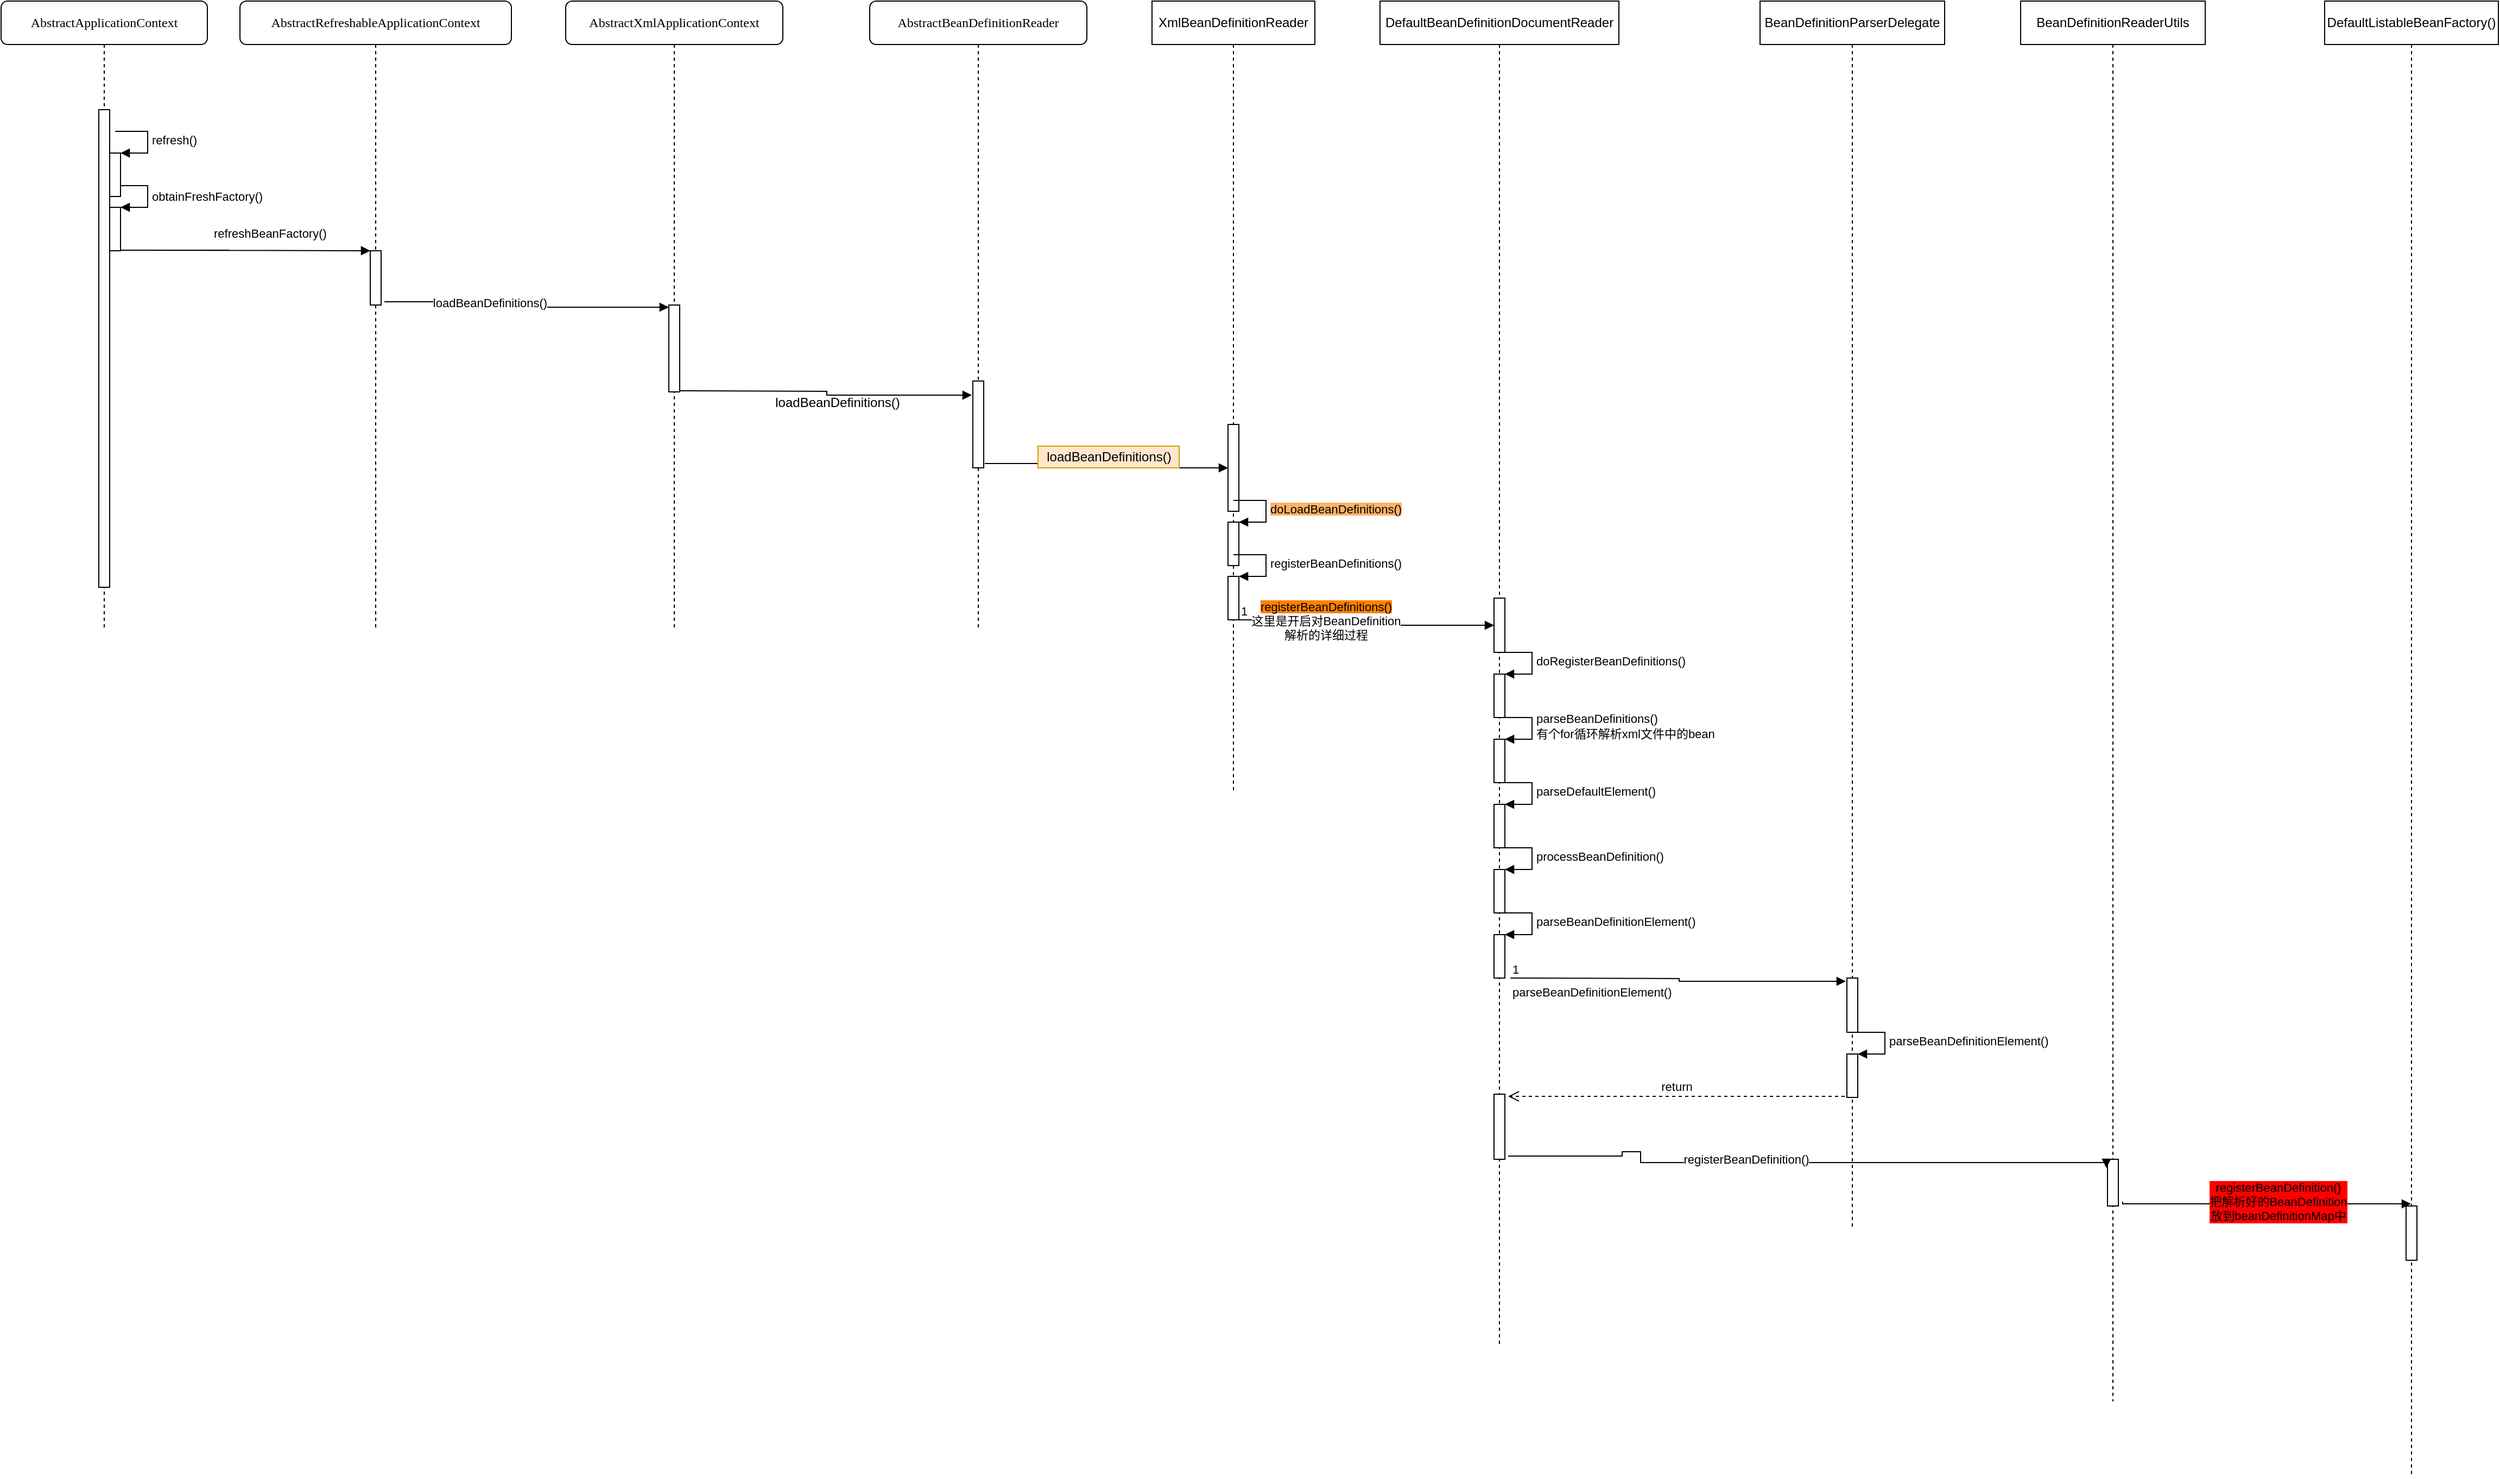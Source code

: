 <mxfile version="15.8.7" type="device" pages="4"><diagram name="IOC容器的实现-BeanDefinition的载入和解析" id="13e1069c-82ec-6db2-03f1-153e76fe0fe0"><mxGraphModel dx="946" dy="625" grid="1" gridSize="10" guides="1" tooltips="1" connect="1" arrows="1" fold="1" page="1" pageScale="1" pageWidth="1100" pageHeight="850" background="none" math="0" shadow="0"><root><mxCell id="0"/><mxCell id="1" parent="0"/><mxCell id="7baba1c4bc27f4b0-2" value="AbstractRefreshableApplicationContext" style="shape=umlLifeline;perimeter=lifelinePerimeter;whiteSpace=wrap;html=1;container=1;collapsible=0;recursiveResize=0;outlineConnect=0;rounded=1;shadow=0;comic=0;labelBackgroundColor=none;strokeWidth=1;fontFamily=Verdana;fontSize=12;align=center;" parent="1" vertex="1"><mxGeometry x="240" y="80" width="250" height="580" as="geometry"/></mxCell><mxCell id="7baba1c4bc27f4b0-10" value="" style="html=1;points=[];perimeter=orthogonalPerimeter;rounded=0;shadow=0;comic=0;labelBackgroundColor=none;strokeWidth=1;fontFamily=Verdana;fontSize=12;align=center;" parent="7baba1c4bc27f4b0-2" vertex="1"><mxGeometry x="120" y="230" width="10" height="50" as="geometry"/></mxCell><mxCell id="ZRX8vNOgyzXf91JKI2xO-9" value="refreshBeanFactory()" style="endArrow=block;endFill=1;html=1;edgeStyle=orthogonalEdgeStyle;align=left;verticalAlign=top;rounded=0;" parent="7baba1c4bc27f4b0-2" edge="1"><mxGeometry x="0.111" y="30" relative="1" as="geometry"><mxPoint x="-10" y="229.5" as="sourcePoint"/><mxPoint x="120" y="230" as="targetPoint"/><Array as="points"><mxPoint x="-110" y="229.5"/><mxPoint x="-110" y="229.5"/></Array><mxPoint y="1" as="offset"/></mxGeometry></mxCell><mxCell id="7baba1c4bc27f4b0-4" value="AbstractXmlApplicationContext" style="shape=umlLifeline;perimeter=lifelinePerimeter;whiteSpace=wrap;html=1;container=1;collapsible=0;recursiveResize=0;outlineConnect=0;rounded=1;shadow=0;comic=0;labelBackgroundColor=none;strokeWidth=1;fontFamily=Verdana;fontSize=12;align=center;" parent="1" vertex="1"><mxGeometry x="540" y="80" width="200" height="580" as="geometry"/></mxCell><mxCell id="ZRX8vNOgyzXf91JKI2xO-13" value="" style="html=1;points=[];perimeter=orthogonalPerimeter;" parent="7baba1c4bc27f4b0-4" vertex="1"><mxGeometry x="95" y="280" width="10" height="80" as="geometry"/></mxCell><mxCell id="ZRX8vNOgyzXf91JKI2xO-25" value="" style="endArrow=block;endFill=1;html=1;edgeStyle=orthogonalEdgeStyle;align=left;verticalAlign=top;rounded=0;entryX=-0.1;entryY=0.163;entryDx=0;entryDy=0;entryPerimeter=0;" parent="7baba1c4bc27f4b0-4" target="ZRX8vNOgyzXf91JKI2xO-22" edge="1"><mxGeometry x="-1" y="20" relative="1" as="geometry"><mxPoint x="105" y="359" as="sourcePoint"/><mxPoint x="250" y="359" as="targetPoint"/><mxPoint as="offset"/></mxGeometry></mxCell><mxCell id="7baba1c4bc27f4b0-6" value="AbstractBeanDefinitionReader" style="shape=umlLifeline;perimeter=lifelinePerimeter;whiteSpace=wrap;html=1;container=1;collapsible=0;recursiveResize=0;outlineConnect=0;rounded=1;shadow=0;comic=0;labelBackgroundColor=none;strokeWidth=1;fontFamily=Verdana;fontSize=12;align=center;" parent="1" vertex="1"><mxGeometry x="820" y="80" width="200" height="580" as="geometry"/></mxCell><mxCell id="ZRX8vNOgyzXf91JKI2xO-22" value="" style="html=1;points=[];perimeter=orthogonalPerimeter;" parent="7baba1c4bc27f4b0-6" vertex="1"><mxGeometry x="95" y="350" width="10" height="80" as="geometry"/></mxCell><mxCell id="7baba1c4bc27f4b0-8" value="AbstractApplicationContext" style="shape=umlLifeline;perimeter=lifelinePerimeter;whiteSpace=wrap;html=1;container=1;collapsible=0;recursiveResize=0;outlineConnect=0;rounded=1;shadow=0;comic=0;labelBackgroundColor=none;strokeWidth=1;fontFamily=Verdana;fontSize=12;align=center;" parent="1" vertex="1"><mxGeometry x="20" y="80" width="190" height="580" as="geometry"/></mxCell><mxCell id="7baba1c4bc27f4b0-9" value="" style="html=1;points=[];perimeter=orthogonalPerimeter;rounded=0;shadow=0;comic=0;labelBackgroundColor=none;strokeWidth=1;fontFamily=Verdana;fontSize=12;align=center;" parent="7baba1c4bc27f4b0-8" vertex="1"><mxGeometry x="90" y="100" width="10" height="440" as="geometry"/></mxCell><mxCell id="ZRX8vNOgyzXf91JKI2xO-3" value="" style="html=1;points=[];perimeter=orthogonalPerimeter;" parent="7baba1c4bc27f4b0-8" vertex="1"><mxGeometry x="100" y="140" width="10" height="40" as="geometry"/></mxCell><mxCell id="ZRX8vNOgyzXf91JKI2xO-4" value="refresh()" style="edgeStyle=orthogonalEdgeStyle;html=1;align=left;spacingLeft=2;endArrow=block;rounded=0;entryX=1;entryY=0;" parent="7baba1c4bc27f4b0-8" target="ZRX8vNOgyzXf91JKI2xO-3" edge="1"><mxGeometry relative="1" as="geometry"><mxPoint x="105" y="120" as="sourcePoint"/><Array as="points"><mxPoint x="135" y="120"/></Array></mxGeometry></mxCell><mxCell id="ZRX8vNOgyzXf91JKI2xO-6" value="" style="html=1;points=[];perimeter=orthogonalPerimeter;" parent="7baba1c4bc27f4b0-8" vertex="1"><mxGeometry x="100" y="190" width="10" height="40" as="geometry"/></mxCell><mxCell id="ZRX8vNOgyzXf91JKI2xO-7" value="obtainFreshFactory()" style="edgeStyle=orthogonalEdgeStyle;html=1;align=left;spacingLeft=2;endArrow=block;rounded=0;entryX=1;entryY=0;" parent="7baba1c4bc27f4b0-8" target="ZRX8vNOgyzXf91JKI2xO-6" edge="1"><mxGeometry relative="1" as="geometry"><mxPoint x="110" y="170" as="sourcePoint"/><Array as="points"><mxPoint x="135" y="170"/></Array></mxGeometry></mxCell><mxCell id="ZRX8vNOgyzXf91JKI2xO-19" value="" style="endArrow=block;endFill=1;html=1;edgeStyle=orthogonalEdgeStyle;align=left;verticalAlign=top;rounded=0;exitX=1.3;exitY=0.94;exitDx=0;exitDy=0;exitPerimeter=0;entryX=0;entryY=0.025;entryDx=0;entryDy=0;entryPerimeter=0;" parent="1" source="7baba1c4bc27f4b0-10" target="ZRX8vNOgyzXf91JKI2xO-13" edge="1"><mxGeometry x="-1" relative="1" as="geometry"><mxPoint x="490" y="350" as="sourcePoint"/><mxPoint x="650" y="350" as="targetPoint"/></mxGeometry></mxCell><mxCell id="ZRX8vNOgyzXf91JKI2xO-21" value="loadBeanDefinitions()" style="edgeLabel;html=1;align=center;verticalAlign=middle;resizable=0;points=[];" parent="ZRX8vNOgyzXf91JKI2xO-19" vertex="1" connectable="0"><mxGeometry x="-0.273" y="-1" relative="1" as="geometry"><mxPoint as="offset"/></mxGeometry></mxCell><mxCell id="ZRX8vNOgyzXf91JKI2xO-27" value="loadBeanDefinitions()" style="text;html=1;align=center;verticalAlign=middle;resizable=0;points=[];autosize=1;strokeColor=none;fillColor=none;" parent="1" vertex="1"><mxGeometry x="725" y="440" width="130" height="20" as="geometry"/></mxCell><mxCell id="ZRX8vNOgyzXf91JKI2xO-29" value="XmlBeanDefinitionReader" style="shape=umlLifeline;perimeter=lifelinePerimeter;whiteSpace=wrap;html=1;container=1;collapsible=0;recursiveResize=0;outlineConnect=0;" parent="1" vertex="1"><mxGeometry x="1080" y="80" width="150" height="730" as="geometry"/></mxCell><mxCell id="ZRX8vNOgyzXf91JKI2xO-30" value="" style="html=1;points=[];perimeter=orthogonalPerimeter;" parent="ZRX8vNOgyzXf91JKI2xO-29" vertex="1"><mxGeometry x="70" y="390" width="10" height="80" as="geometry"/></mxCell><mxCell id="ZRX8vNOgyzXf91JKI2xO-36" value="" style="html=1;points=[];perimeter=orthogonalPerimeter;" parent="ZRX8vNOgyzXf91JKI2xO-29" vertex="1"><mxGeometry x="70" y="480" width="10" height="40" as="geometry"/></mxCell><mxCell id="ZRX8vNOgyzXf91JKI2xO-37" value="&lt;span style=&quot;background-color: rgb(255 , 179 , 102)&quot;&gt;doLoadBeanDefinitions()&lt;/span&gt;" style="edgeStyle=orthogonalEdgeStyle;html=1;align=left;spacingLeft=2;endArrow=block;rounded=0;entryX=1;entryY=0;" parent="ZRX8vNOgyzXf91JKI2xO-29" target="ZRX8vNOgyzXf91JKI2xO-36" edge="1"><mxGeometry relative="1" as="geometry"><mxPoint x="75" y="460" as="sourcePoint"/><Array as="points"><mxPoint x="105" y="460"/></Array></mxGeometry></mxCell><mxCell id="ZRX8vNOgyzXf91JKI2xO-38" value="" style="html=1;points=[];perimeter=orthogonalPerimeter;" parent="ZRX8vNOgyzXf91JKI2xO-29" vertex="1"><mxGeometry x="70" y="530" width="10" height="40" as="geometry"/></mxCell><mxCell id="ZRX8vNOgyzXf91JKI2xO-39" value="registerBeanDefinitions()" style="edgeStyle=orthogonalEdgeStyle;html=1;align=left;spacingLeft=2;endArrow=block;rounded=0;entryX=1;entryY=0;" parent="ZRX8vNOgyzXf91JKI2xO-29" target="ZRX8vNOgyzXf91JKI2xO-38" edge="1"><mxGeometry relative="1" as="geometry"><mxPoint x="75" y="510" as="sourcePoint"/><Array as="points"><mxPoint x="105" y="510"/></Array></mxGeometry></mxCell><mxCell id="ZRX8vNOgyzXf91JKI2xO-33" value="" style="endArrow=block;endFill=1;html=1;edgeStyle=orthogonalEdgeStyle;align=left;verticalAlign=top;rounded=0;exitX=1.1;exitY=0.95;exitDx=0;exitDy=0;exitPerimeter=0;entryX=0;entryY=0.5;entryDx=0;entryDy=0;entryPerimeter=0;" parent="1" source="ZRX8vNOgyzXf91JKI2xO-22" target="ZRX8vNOgyzXf91JKI2xO-30" edge="1"><mxGeometry x="-1" relative="1" as="geometry"><mxPoint x="840" y="540" as="sourcePoint"/><mxPoint x="1000" y="540" as="targetPoint"/><Array as="points"><mxPoint x="1080" y="506"/><mxPoint x="1080" y="510"/></Array></mxGeometry></mxCell><mxCell id="ZRX8vNOgyzXf91JKI2xO-35" value="loadBeanDefinitions()" style="text;html=1;align=center;verticalAlign=middle;resizable=0;points=[];autosize=1;strokeColor=#d79b00;fillColor=#ffe6cc;" parent="1" vertex="1"><mxGeometry x="975" y="490" width="130" height="20" as="geometry"/></mxCell><mxCell id="ZRX8vNOgyzXf91JKI2xO-40" value="DefaultBeanDefinitionDocumentReader" style="shape=umlLifeline;perimeter=lifelinePerimeter;whiteSpace=wrap;html=1;container=1;collapsible=0;recursiveResize=0;outlineConnect=0;" parent="1" vertex="1"><mxGeometry x="1290" y="80" width="220" height="1240" as="geometry"/></mxCell><mxCell id="ZRX8vNOgyzXf91JKI2xO-41" value="" style="html=1;points=[];perimeter=orthogonalPerimeter;" parent="ZRX8vNOgyzXf91JKI2xO-40" vertex="1"><mxGeometry x="105" y="550" width="10" height="50" as="geometry"/></mxCell><mxCell id="ZRX8vNOgyzXf91JKI2xO-45" value="" style="html=1;points=[];perimeter=orthogonalPerimeter;" parent="ZRX8vNOgyzXf91JKI2xO-40" vertex="1"><mxGeometry x="105" y="620" width="10" height="40" as="geometry"/></mxCell><mxCell id="ZRX8vNOgyzXf91JKI2xO-46" value="doRegisterBeanDefinitions()" style="edgeStyle=orthogonalEdgeStyle;html=1;align=left;spacingLeft=2;endArrow=block;rounded=0;entryX=1;entryY=0;" parent="ZRX8vNOgyzXf91JKI2xO-40" target="ZRX8vNOgyzXf91JKI2xO-45" edge="1"><mxGeometry relative="1" as="geometry"><mxPoint x="110" y="600" as="sourcePoint"/><Array as="points"><mxPoint x="140" y="600"/></Array></mxGeometry></mxCell><mxCell id="ZRX8vNOgyzXf91JKI2xO-50" value="" style="html=1;points=[];perimeter=orthogonalPerimeter;" parent="ZRX8vNOgyzXf91JKI2xO-40" vertex="1"><mxGeometry x="105" y="680" width="10" height="40" as="geometry"/></mxCell><mxCell id="ZRX8vNOgyzXf91JKI2xO-51" value="parseBeanDefinitions()&lt;br&gt;有个for循环解析xml文件中的bean" style="edgeStyle=orthogonalEdgeStyle;html=1;align=left;spacingLeft=2;endArrow=block;rounded=0;entryX=1;entryY=0;" parent="ZRX8vNOgyzXf91JKI2xO-40" target="ZRX8vNOgyzXf91JKI2xO-50" edge="1"><mxGeometry relative="1" as="geometry"><mxPoint x="110" y="660" as="sourcePoint"/><Array as="points"><mxPoint x="140" y="660"/></Array></mxGeometry></mxCell><mxCell id="ZRX8vNOgyzXf91JKI2xO-52" value="" style="html=1;points=[];perimeter=orthogonalPerimeter;" parent="ZRX8vNOgyzXf91JKI2xO-40" vertex="1"><mxGeometry x="105" y="740" width="10" height="40" as="geometry"/></mxCell><mxCell id="ZRX8vNOgyzXf91JKI2xO-53" value="parseDefaultElement()" style="edgeStyle=orthogonalEdgeStyle;html=1;align=left;spacingLeft=2;endArrow=block;rounded=0;entryX=1;entryY=0;" parent="ZRX8vNOgyzXf91JKI2xO-40" target="ZRX8vNOgyzXf91JKI2xO-52" edge="1"><mxGeometry relative="1" as="geometry"><mxPoint x="110" y="720" as="sourcePoint"/><Array as="points"><mxPoint x="140" y="720"/></Array></mxGeometry></mxCell><mxCell id="ZRX8vNOgyzXf91JKI2xO-54" value="" style="html=1;points=[];perimeter=orthogonalPerimeter;" parent="ZRX8vNOgyzXf91JKI2xO-40" vertex="1"><mxGeometry x="105" y="800" width="10" height="40" as="geometry"/></mxCell><mxCell id="ZRX8vNOgyzXf91JKI2xO-55" value="processBeanDefinition()" style="edgeStyle=orthogonalEdgeStyle;html=1;align=left;spacingLeft=2;endArrow=block;rounded=0;entryX=1;entryY=0;" parent="ZRX8vNOgyzXf91JKI2xO-40" target="ZRX8vNOgyzXf91JKI2xO-54" edge="1"><mxGeometry relative="1" as="geometry"><mxPoint x="110" y="780" as="sourcePoint"/><Array as="points"><mxPoint x="140" y="780"/></Array></mxGeometry></mxCell><mxCell id="ZRX8vNOgyzXf91JKI2xO-56" value="" style="html=1;points=[];perimeter=orthogonalPerimeter;" parent="ZRX8vNOgyzXf91JKI2xO-40" vertex="1"><mxGeometry x="105" y="860" width="10" height="40" as="geometry"/></mxCell><mxCell id="ZRX8vNOgyzXf91JKI2xO-57" value="parseBeanDefinitionElement()" style="edgeStyle=orthogonalEdgeStyle;html=1;align=left;spacingLeft=2;endArrow=block;rounded=0;entryX=1;entryY=0;" parent="ZRX8vNOgyzXf91JKI2xO-40" target="ZRX8vNOgyzXf91JKI2xO-56" edge="1"><mxGeometry relative="1" as="geometry"><mxPoint x="110" y="840" as="sourcePoint"/><Array as="points"><mxPoint x="140" y="840"/></Array></mxGeometry></mxCell><mxCell id="ntkTlXlreHi6Vls20umX-2" value="" style="html=1;points=[];perimeter=orthogonalPerimeter;" parent="ZRX8vNOgyzXf91JKI2xO-40" vertex="1"><mxGeometry x="105" y="1007" width="10" height="60" as="geometry"/></mxCell><mxCell id="ZRX8vNOgyzXf91JKI2xO-42" value="" style="endArrow=block;endFill=1;html=1;edgeStyle=orthogonalEdgeStyle;align=left;verticalAlign=top;rounded=0;" parent="1" target="ZRX8vNOgyzXf91JKI2xO-41" edge="1"><mxGeometry x="-0.625" y="-60" relative="1" as="geometry"><mxPoint x="1160" y="650" as="sourcePoint"/><mxPoint x="1320" y="650" as="targetPoint"/><Array as="points"/><mxPoint as="offset"/></mxGeometry></mxCell><mxCell id="ZRX8vNOgyzXf91JKI2xO-43" value="1" style="edgeLabel;resizable=0;html=1;align=left;verticalAlign=bottom;" parent="ZRX8vNOgyzXf91JKI2xO-42" connectable="0" vertex="1"><mxGeometry x="-1" relative="1" as="geometry"/></mxCell><mxCell id="ZRX8vNOgyzXf91JKI2xO-44" value="&lt;span style=&quot;background-color: rgb(255 , 128 , 0)&quot;&gt;registerBeanDefinitions()&lt;/span&gt;&lt;br&gt;这里是开启对BeanDefinition&lt;br&gt;解析的详细过程" style="edgeLabel;html=1;align=center;verticalAlign=middle;resizable=0;points=[];" parent="ZRX8vNOgyzXf91JKI2xO-42" vertex="1" connectable="0"><mxGeometry x="-0.338" relative="1" as="geometry"><mxPoint as="offset"/></mxGeometry></mxCell><mxCell id="ZRX8vNOgyzXf91JKI2xO-58" value="BeanDefinitionParserDelegate" style="shape=umlLifeline;perimeter=lifelinePerimeter;whiteSpace=wrap;html=1;container=1;collapsible=0;recursiveResize=0;outlineConnect=0;" parent="1" vertex="1"><mxGeometry x="1640" y="80" width="170" height="1130" as="geometry"/></mxCell><mxCell id="ZRX8vNOgyzXf91JKI2xO-59" value="" style="html=1;points=[];perimeter=orthogonalPerimeter;" parent="ZRX8vNOgyzXf91JKI2xO-58" vertex="1"><mxGeometry x="80" y="900" width="10" height="50" as="geometry"/></mxCell><mxCell id="ZRX8vNOgyzXf91JKI2xO-64" value="" style="html=1;points=[];perimeter=orthogonalPerimeter;" parent="ZRX8vNOgyzXf91JKI2xO-58" vertex="1"><mxGeometry x="80" y="970" width="10" height="40" as="geometry"/></mxCell><mxCell id="ZRX8vNOgyzXf91JKI2xO-65" value="parseBeanDefinitionElement()" style="edgeStyle=orthogonalEdgeStyle;html=1;align=left;spacingLeft=2;endArrow=block;rounded=0;entryX=1;entryY=0;" parent="ZRX8vNOgyzXf91JKI2xO-58" target="ZRX8vNOgyzXf91JKI2xO-64" edge="1"><mxGeometry relative="1" as="geometry"><mxPoint x="85" y="950" as="sourcePoint"/><Array as="points"><mxPoint x="115" y="950"/></Array></mxGeometry></mxCell><mxCell id="ZRX8vNOgyzXf91JKI2xO-60" value="parseBeanDefinitionElement()" style="endArrow=block;endFill=1;html=1;edgeStyle=orthogonalEdgeStyle;align=left;verticalAlign=top;rounded=0;entryX=-0.1;entryY=0.06;entryDx=0;entryDy=0;entryPerimeter=0;" parent="1" target="ZRX8vNOgyzXf91JKI2xO-59" edge="1"><mxGeometry x="-1" relative="1" as="geometry"><mxPoint x="1410" y="980" as="sourcePoint"/><mxPoint x="1570" y="980" as="targetPoint"/></mxGeometry></mxCell><mxCell id="ZRX8vNOgyzXf91JKI2xO-61" value="1" style="edgeLabel;resizable=0;html=1;align=left;verticalAlign=bottom;" parent="ZRX8vNOgyzXf91JKI2xO-60" connectable="0" vertex="1"><mxGeometry x="-1" relative="1" as="geometry"/></mxCell><mxCell id="ntkTlXlreHi6Vls20umX-1" value="BeanDefinitionReaderUtils" style="shape=umlLifeline;perimeter=lifelinePerimeter;whiteSpace=wrap;html=1;container=1;collapsible=0;recursiveResize=0;outlineConnect=0;" parent="1" vertex="1"><mxGeometry x="1880" y="80" width="170" height="1290" as="geometry"/></mxCell><mxCell id="ntkTlXlreHi6Vls20umX-4" value="" style="html=1;points=[];perimeter=orthogonalPerimeter;" parent="ntkTlXlreHi6Vls20umX-1" vertex="1"><mxGeometry x="80" y="1067" width="10" height="43" as="geometry"/></mxCell><mxCell id="ntkTlXlreHi6Vls20umX-3" value="return" style="html=1;verticalAlign=bottom;endArrow=open;dashed=1;endSize=8;rounded=0;exitX=-0.2;exitY=0.975;exitDx=0;exitDy=0;exitPerimeter=0;entryX=1.3;entryY=0.033;entryDx=0;entryDy=0;entryPerimeter=0;" parent="1" source="ZRX8vNOgyzXf91JKI2xO-64" target="ntkTlXlreHi6Vls20umX-2" edge="1"><mxGeometry relative="1" as="geometry"><mxPoint x="1680" y="1100" as="sourcePoint"/><mxPoint x="1600" y="1100" as="targetPoint"/></mxGeometry></mxCell><mxCell id="ntkTlXlreHi6Vls20umX-5" value="" style="endArrow=block;endFill=1;html=1;edgeStyle=orthogonalEdgeStyle;align=left;verticalAlign=top;rounded=0;exitX=1.3;exitY=0.95;exitDx=0;exitDy=0;exitPerimeter=0;entryX=-0.1;entryY=0.186;entryDx=0;entryDy=0;entryPerimeter=0;" parent="1" source="ntkTlXlreHi6Vls20umX-2" target="ntkTlXlreHi6Vls20umX-4" edge="1"><mxGeometry x="-1" relative="1" as="geometry"><mxPoint x="1460" y="1150" as="sourcePoint"/><mxPoint x="1620" y="1150" as="targetPoint"/><Array as="points"><mxPoint x="1513" y="1144"/><mxPoint x="1513" y="1140"/><mxPoint x="1530" y="1140"/><mxPoint x="1530" y="1150"/><mxPoint x="1959" y="1150"/></Array></mxGeometry></mxCell><mxCell id="ntkTlXlreHi6Vls20umX-7" value="registerBeanDefinition()" style="edgeLabel;html=1;align=center;verticalAlign=middle;resizable=0;points=[];" parent="ntkTlXlreHi6Vls20umX-5" vertex="1" connectable="0"><mxGeometry x="-0.182" y="3" relative="1" as="geometry"><mxPoint as="offset"/></mxGeometry></mxCell><mxCell id="ntkTlXlreHi6Vls20umX-8" value="DefaultListableBeanFactory()" style="shape=umlLifeline;perimeter=lifelinePerimeter;whiteSpace=wrap;html=1;container=1;collapsible=0;recursiveResize=0;outlineConnect=0;" parent="1" vertex="1"><mxGeometry x="2160" y="80" width="160" height="1360" as="geometry"/></mxCell><mxCell id="ntkTlXlreHi6Vls20umX-9" value="" style="html=1;points=[];perimeter=orthogonalPerimeter;" parent="ntkTlXlreHi6Vls20umX-8" vertex="1"><mxGeometry x="75" y="1110" width="10" height="50" as="geometry"/></mxCell><mxCell id="ntkTlXlreHi6Vls20umX-10" value="" style="endArrow=block;endFill=1;html=1;edgeStyle=orthogonalEdgeStyle;align=left;verticalAlign=top;rounded=0;exitX=1.4;exitY=0.907;exitDx=0;exitDy=0;exitPerimeter=0;" parent="1" source="ntkTlXlreHi6Vls20umX-4" target="ntkTlXlreHi6Vls20umX-8" edge="1"><mxGeometry x="-1" relative="1" as="geometry"><mxPoint x="2170" y="1160" as="sourcePoint"/><mxPoint x="2330" y="1160" as="targetPoint"/><Array as="points"><mxPoint x="1974" y="1188"/></Array></mxGeometry></mxCell><mxCell id="ntkTlXlreHi6Vls20umX-12" value="registerBeanDefinition()&lt;br&gt;把解析好的BeanDefinition&lt;br&gt;放到beanDefinitionMap中" style="edgeLabel;html=1;align=center;verticalAlign=middle;resizable=0;points=[];labelBackgroundColor=#FF0000;" parent="ntkTlXlreHi6Vls20umX-10" vertex="1" connectable="0"><mxGeometry x="0.084" y="2" relative="1" as="geometry"><mxPoint as="offset"/></mxGeometry></mxCell></root></mxGraphModel></diagram><diagram id="clTQe8PxVpcgDCRmyOEE" name="IOC容器的实现-BeanDefinition在IOC容器中的注册"><mxGraphModel dx="946" dy="625" grid="1" gridSize="10" guides="1" tooltips="1" connect="1" arrows="1" fold="1" page="1" pageScale="1" pageWidth="827" pageHeight="1169" math="0" shadow="0"><root><mxCell id="nTRFIlaQTxGKsBdIQGap-0"/><mxCell id="nTRFIlaQTxGKsBdIQGap-1" parent="nTRFIlaQTxGKsBdIQGap-0"/><mxCell id="nTRFIlaQTxGKsBdIQGap-2" value="DefaultBeanDefinitionDocumentReader" style="shape=umlLifeline;perimeter=lifelinePerimeter;whiteSpace=wrap;html=1;container=1;collapsible=0;recursiveResize=0;outlineConnect=0;" parent="nTRFIlaQTxGKsBdIQGap-1" vertex="1"><mxGeometry x="40" y="80" width="240" height="680" as="geometry"/></mxCell><mxCell id="nJUsB7x72FDd8CiP4iU3-1" value="" style="html=1;points=[];perimeter=orthogonalPerimeter;" parent="nTRFIlaQTxGKsBdIQGap-2" vertex="1"><mxGeometry x="115" y="70" width="10" height="40" as="geometry"/></mxCell><mxCell id="nJUsB7x72FDd8CiP4iU3-3" value="" style="endArrow=block;endFill=1;html=1;edgeStyle=orthogonalEdgeStyle;align=left;verticalAlign=top;rounded=0;entryX=0.1;entryY=0.12;entryDx=0;entryDy=0;entryPerimeter=0;" parent="nTRFIlaQTxGKsBdIQGap-2" target="nJUsB7x72FDd8CiP4iU3-2" edge="1"><mxGeometry x="-1" relative="1" as="geometry"><mxPoint x="125" y="110" as="sourcePoint"/><mxPoint x="285" y="110" as="targetPoint"/></mxGeometry></mxCell><mxCell id="nJUsB7x72FDd8CiP4iU3-5" value="registerBeanDefinition()" style="edgeLabel;html=1;align=center;verticalAlign=middle;resizable=0;points=[];" parent="nJUsB7x72FDd8CiP4iU3-3" vertex="1" connectable="0"><mxGeometry x="-0.107" y="1" relative="1" as="geometry"><mxPoint as="offset"/></mxGeometry></mxCell><mxCell id="nJUsB7x72FDd8CiP4iU3-0" value="DefaultListableBeanFactory" style="shape=umlLifeline;perimeter=lifelinePerimeter;whiteSpace=wrap;html=1;container=1;collapsible=0;recursiveResize=0;outlineConnect=0;" parent="nTRFIlaQTxGKsBdIQGap-1" vertex="1"><mxGeometry x="360" y="80" width="160" height="670" as="geometry"/></mxCell><mxCell id="nJUsB7x72FDd8CiP4iU3-2" value="" style="html=1;points=[];perimeter=orthogonalPerimeter;" parent="nJUsB7x72FDd8CiP4iU3-0" vertex="1"><mxGeometry x="75" y="104" width="10" height="50" as="geometry"/></mxCell><mxCell id="G5nGASQNRgE6zS-SpoEZ-0" value="&lt;h1&gt;Heading&lt;/h1&gt;&lt;p&gt;就是把从xml解析出来的bean 放到beanDefinitionMap中&lt;/p&gt;" style="text;html=1;strokeColor=none;fillColor=none;spacing=5;spacingTop=-20;whiteSpace=wrap;overflow=hidden;rounded=0;" parent="nTRFIlaQTxGKsBdIQGap-1" vertex="1"><mxGeometry x="210" y="260" width="190" height="120" as="geometry"/></mxCell></root></mxGraphModel></diagram><diagram id="nnTGucy6GRe-lCrC8tbs" name="IOC容器实现-IOC容器的依赖注入"><mxGraphModel dx="946" dy="625" grid="1" gridSize="10" guides="1" tooltips="1" connect="1" arrows="1" fold="1" page="1" pageScale="1" pageWidth="827" pageHeight="1169" math="0" shadow="0"><root><mxCell id="OB5AnQREXH3AuJCAhlDI-0"/><mxCell id="OB5AnQREXH3AuJCAhlDI-1" parent="OB5AnQREXH3AuJCAhlDI-0"/><mxCell id="bY6jpHjtuQlXHZrXopF--0" value="&lt;span style=&quot;font-family: &amp;#34;verdana&amp;#34;&quot;&gt;AbstractApplicationContext&lt;/span&gt;" style="shape=umlLifeline;perimeter=lifelinePerimeter;whiteSpace=wrap;html=1;container=1;collapsible=0;recursiveResize=0;outlineConnect=0;" parent="OB5AnQREXH3AuJCAhlDI-1" vertex="1"><mxGeometry x="40" y="40" width="180" height="510" as="geometry"/></mxCell><mxCell id="bY6jpHjtuQlXHZrXopF--1" value="" style="html=1;points=[];perimeter=orthogonalPerimeter;" parent="bY6jpHjtuQlXHZrXopF--0" vertex="1"><mxGeometry x="85" y="60" width="10" height="40" as="geometry"/></mxCell><mxCell id="bY6jpHjtuQlXHZrXopF--2" value="" style="html=1;points=[];perimeter=orthogonalPerimeter;" parent="bY6jpHjtuQlXHZrXopF--0" vertex="1"><mxGeometry x="85" y="120" width="10" height="40" as="geometry"/></mxCell><mxCell id="bY6jpHjtuQlXHZrXopF--3" value="refresh()" style="edgeStyle=orthogonalEdgeStyle;html=1;align=left;spacingLeft=2;endArrow=block;rounded=0;entryX=1;entryY=0;" parent="bY6jpHjtuQlXHZrXopF--0" target="bY6jpHjtuQlXHZrXopF--2" edge="1"><mxGeometry relative="1" as="geometry"><mxPoint x="90" y="100" as="sourcePoint"/><Array as="points"><mxPoint x="120" y="100"/></Array></mxGeometry></mxCell><mxCell id="bY6jpHjtuQlXHZrXopF--4" value="" style="html=1;points=[];perimeter=orthogonalPerimeter;" parent="bY6jpHjtuQlXHZrXopF--0" vertex="1"><mxGeometry x="85" y="180" width="10" height="40" as="geometry"/></mxCell><mxCell id="bY6jpHjtuQlXHZrXopF--5" value="finishBeanFactoryInitialization()" style="edgeStyle=orthogonalEdgeStyle;html=1;align=left;spacingLeft=2;endArrow=block;rounded=0;entryX=1;entryY=0;" parent="bY6jpHjtuQlXHZrXopF--0" target="bY6jpHjtuQlXHZrXopF--4" edge="1"><mxGeometry relative="1" as="geometry"><mxPoint x="90" y="160" as="sourcePoint"/><Array as="points"><mxPoint x="120" y="160"/></Array></mxGeometry></mxCell><mxCell id="XPjoXDcI3rMg7UYImPB5-0" value="DefaultListableBeanFactory" style="shape=umlLifeline;perimeter=lifelinePerimeter;whiteSpace=wrap;html=1;container=1;collapsible=0;recursiveResize=0;outlineConnect=0;" parent="OB5AnQREXH3AuJCAhlDI-1" vertex="1"><mxGeometry x="360" y="40" width="160" height="550" as="geometry"/></mxCell><mxCell id="CuR9ZfypXhGFCiwerU_s-0" value="" style="html=1;points=[];perimeter=orthogonalPerimeter;" parent="XPjoXDcI3rMg7UYImPB5-0" vertex="1"><mxGeometry x="75" y="210" width="10" height="42" as="geometry"/></mxCell><mxCell id="CuR9ZfypXhGFCiwerU_s-1" value="" style="endArrow=block;endFill=1;html=1;edgeStyle=orthogonalEdgeStyle;align=left;verticalAlign=top;rounded=0;exitX=1.2;exitY=0.9;exitDx=0;exitDy=0;exitPerimeter=0;entryX=-0.2;entryY=0.133;entryDx=0;entryDy=0;entryPerimeter=0;" parent="OB5AnQREXH3AuJCAhlDI-1" source="bY6jpHjtuQlXHZrXopF--4" target="CuR9ZfypXhGFCiwerU_s-0" edge="1"><mxGeometry x="-1" relative="1" as="geometry"><mxPoint x="275" y="260" as="sourcePoint"/><mxPoint x="435" y="260" as="targetPoint"/></mxGeometry></mxCell><mxCell id="CuR9ZfypXhGFCiwerU_s-3" value="preInstantiateSingletons()" style="edgeLabel;html=1;align=center;verticalAlign=middle;resizable=0;points=[];" parent="CuR9ZfypXhGFCiwerU_s-1" vertex="1" connectable="0"><mxGeometry x="-0.096" y="1" relative="1" as="geometry"><mxPoint as="offset"/></mxGeometry></mxCell><mxCell id="CuR9ZfypXhGFCiwerU_s-4" value="AbstractBeanFactory" style="shape=umlLifeline;perimeter=lifelinePerimeter;whiteSpace=wrap;html=1;container=1;collapsible=0;recursiveResize=0;outlineConnect=0;" parent="OB5AnQREXH3AuJCAhlDI-1" vertex="1"><mxGeometry x="600" y="40" width="140" height="520" as="geometry"/></mxCell><mxCell id="CuR9ZfypXhGFCiwerU_s-5" value="" style="html=1;points=[];perimeter=orthogonalPerimeter;" parent="CuR9ZfypXhGFCiwerU_s-4" vertex="1"><mxGeometry x="65" y="249" width="10" height="58" as="geometry"/></mxCell><mxCell id="CuR9ZfypXhGFCiwerU_s-6" value="" style="endArrow=block;endFill=1;html=1;edgeStyle=orthogonalEdgeStyle;align=left;verticalAlign=top;rounded=0;entryX=-0.1;entryY=0.052;entryDx=0;entryDy=0;entryPerimeter=0;" parent="CuR9ZfypXhGFCiwerU_s-4" target="CuR9ZfypXhGFCiwerU_s-5" edge="1"><mxGeometry x="-1" relative="1" as="geometry"><mxPoint x="-155" y="252" as="sourcePoint"/><mxPoint x="5" y="252" as="targetPoint"/></mxGeometry></mxCell><mxCell id="CuR9ZfypXhGFCiwerU_s-8" value="getBean()" style="edgeLabel;html=1;align=center;verticalAlign=middle;resizable=0;points=[];" parent="CuR9ZfypXhGFCiwerU_s-6" vertex="1" connectable="0"><mxGeometry x="-0.123" relative="1" as="geometry"><mxPoint as="offset"/></mxGeometry></mxCell><mxCell id="CuR9ZfypXhGFCiwerU_s-9" value="" style="html=1;points=[];perimeter=orthogonalPerimeter;" parent="CuR9ZfypXhGFCiwerU_s-4" vertex="1"><mxGeometry x="65" y="327" width="10" height="40" as="geometry"/></mxCell><mxCell id="CuR9ZfypXhGFCiwerU_s-10" value="doGetBean()&lt;br&gt;这里获取bean和&lt;br&gt;触发依赖注入的地方" style="edgeStyle=orthogonalEdgeStyle;html=1;align=left;spacingLeft=2;endArrow=block;rounded=0;entryX=1;entryY=0;" parent="CuR9ZfypXhGFCiwerU_s-4" target="CuR9ZfypXhGFCiwerU_s-9" edge="1"><mxGeometry relative="1" as="geometry"><mxPoint x="70" y="307" as="sourcePoint"/><Array as="points"><mxPoint x="100" y="307"/></Array></mxGeometry></mxCell><mxCell id="q9ypvt-RyapSgEh7NE4x-1" value="" style="html=1;points=[];perimeter=orthogonalPerimeter;" parent="CuR9ZfypXhGFCiwerU_s-4" vertex="1"><mxGeometry x="65" y="387" width="10" height="40" as="geometry"/></mxCell><mxCell id="q9ypvt-RyapSgEh7NE4x-2" value="resolveBeforeInstantiation()&lt;br&gt;在bean实例化之前处理BeanProcessor&lt;br&gt;的地方" style="edgeStyle=orthogonalEdgeStyle;html=1;align=left;spacingLeft=2;endArrow=block;rounded=0;entryX=1;entryY=0;" parent="CuR9ZfypXhGFCiwerU_s-4" target="q9ypvt-RyapSgEh7NE4x-1" edge="1"><mxGeometry relative="1" as="geometry"><mxPoint x="70" y="367" as="sourcePoint"/><Array as="points"><mxPoint x="100" y="367"/></Array></mxGeometry></mxCell><mxCell id="mtYaaUpO3FmzcApmDO7x-2" value="AbstractAutowireCapableBeanFactory" style="shape=umlLifeline;perimeter=lifelinePerimeter;whiteSpace=wrap;html=1;container=1;collapsible=0;recursiveResize=0;outlineConnect=0;" parent="OB5AnQREXH3AuJCAhlDI-1" vertex="1"><mxGeometry x="827" y="40" width="223" height="870" as="geometry"/></mxCell><mxCell id="mtYaaUpO3FmzcApmDO7x-3" value="" style="html=1;points=[];perimeter=orthogonalPerimeter;" parent="mtYaaUpO3FmzcApmDO7x-2" vertex="1"><mxGeometry x="106.5" y="420" width="10" height="53" as="geometry"/></mxCell><mxCell id="0yxBZo1i-Cj2rocvvN0f-0" value="" style="html=1;points=[];perimeter=orthogonalPerimeter;" parent="mtYaaUpO3FmzcApmDO7x-2" vertex="1"><mxGeometry x="106.5" y="493" width="10" height="40" as="geometry"/></mxCell><mxCell id="0yxBZo1i-Cj2rocvvN0f-1" value="doCreateBean()" style="edgeStyle=orthogonalEdgeStyle;html=1;align=left;spacingLeft=2;endArrow=block;rounded=0;entryX=1;entryY=0;" parent="mtYaaUpO3FmzcApmDO7x-2" target="0yxBZo1i-Cj2rocvvN0f-0" edge="1"><mxGeometry relative="1" as="geometry"><mxPoint x="111.5" y="473" as="sourcePoint"/><Array as="points"><mxPoint x="141.5" y="473"/></Array></mxGeometry></mxCell><mxCell id="0yxBZo1i-Cj2rocvvN0f-2" value="" style="html=1;points=[];perimeter=orthogonalPerimeter;" parent="mtYaaUpO3FmzcApmDO7x-2" vertex="1"><mxGeometry x="106.5" y="553" width="10" height="40" as="geometry"/></mxCell><mxCell id="0yxBZo1i-Cj2rocvvN0f-3" value="createBeanInstance()" style="edgeStyle=orthogonalEdgeStyle;html=1;align=left;spacingLeft=2;endArrow=block;rounded=0;entryX=1;entryY=0;" parent="mtYaaUpO3FmzcApmDO7x-2" target="0yxBZo1i-Cj2rocvvN0f-2" edge="1"><mxGeometry relative="1" as="geometry"><mxPoint x="111.5" y="533" as="sourcePoint"/><Array as="points"><mxPoint x="141.5" y="533"/></Array></mxGeometry></mxCell><mxCell id="0yxBZo1i-Cj2rocvvN0f-4" value="" style="html=1;points=[];perimeter=orthogonalPerimeter;" parent="mtYaaUpO3FmzcApmDO7x-2" vertex="1"><mxGeometry x="106.5" y="613" width="10" height="40" as="geometry"/></mxCell><mxCell id="0yxBZo1i-Cj2rocvvN0f-5" value="populateBean()" style="edgeStyle=orthogonalEdgeStyle;html=1;align=left;spacingLeft=2;endArrow=block;rounded=0;entryX=1;entryY=0;" parent="mtYaaUpO3FmzcApmDO7x-2" target="0yxBZo1i-Cj2rocvvN0f-4" edge="1"><mxGeometry relative="1" as="geometry"><mxPoint x="111.5" y="593" as="sourcePoint"/><Array as="points"><mxPoint x="141.5" y="593"/></Array></mxGeometry></mxCell><mxCell id="0yxBZo1i-Cj2rocvvN0f-6" value="" style="html=1;points=[];perimeter=orthogonalPerimeter;" parent="mtYaaUpO3FmzcApmDO7x-2" vertex="1"><mxGeometry x="106.5" y="673" width="10" height="40" as="geometry"/></mxCell><mxCell id="0yxBZo1i-Cj2rocvvN0f-7" value="initializeBean()&lt;br&gt;bean的初始化方法调用" style="edgeStyle=orthogonalEdgeStyle;html=1;align=left;spacingLeft=2;endArrow=block;rounded=0;entryX=1;entryY=0;" parent="mtYaaUpO3FmzcApmDO7x-2" target="0yxBZo1i-Cj2rocvvN0f-6" edge="1"><mxGeometry relative="1" as="geometry"><mxPoint x="111.5" y="653" as="sourcePoint"/><Array as="points"><mxPoint x="141.5" y="653"/></Array></mxGeometry></mxCell><mxCell id="mtYaaUpO3FmzcApmDO7x-4" value="" style="endArrow=block;endFill=1;html=1;edgeStyle=orthogonalEdgeStyle;align=left;verticalAlign=top;rounded=0;exitX=1.4;exitY=0.95;exitDx=0;exitDy=0;exitPerimeter=0;entryX=-0.15;entryY=0.094;entryDx=0;entryDy=0;entryPerimeter=0;" parent="OB5AnQREXH3AuJCAhlDI-1" source="q9ypvt-RyapSgEh7NE4x-1" target="mtYaaUpO3FmzcApmDO7x-3" edge="1"><mxGeometry x="-1" relative="1" as="geometry"><mxPoint x="690" y="410" as="sourcePoint"/><mxPoint x="850" y="410" as="targetPoint"/></mxGeometry></mxCell><mxCell id="mtYaaUpO3FmzcApmDO7x-6" value="createBean()" style="edgeLabel;html=1;align=center;verticalAlign=middle;resizable=0;points=[];" parent="mtYaaUpO3FmzcApmDO7x-4" vertex="1" connectable="0"><mxGeometry x="-0.094" y="1" relative="1" as="geometry"><mxPoint as="offset"/></mxGeometry></mxCell><mxCell id="em6-xpJZ47IKWGr26Z4V-1" value="&lt;h1&gt;Bean的生命周期&lt;/h1&gt;&lt;p&gt;1、Bean实例的创建&lt;/p&gt;&lt;p&gt;2、为Bean实例设置属性&lt;/p&gt;&lt;p&gt;3、调用Bean 的初始化方法&lt;/p&gt;&lt;p&gt;4、应用可是通过IOC容器使用Bean&lt;/p&gt;&lt;p&gt;5、当容器关闭时，调用Bean的销毁方法&lt;/p&gt;" style="text;html=1;strokeColor=none;fillColor=none;spacing=5;spacingTop=-20;whiteSpace=wrap;overflow=hidden;rounded=0;" parent="OB5AnQREXH3AuJCAhlDI-1" vertex="1"><mxGeometry x="170" y="580" width="240" height="230" as="geometry"/></mxCell></root></mxGraphModel></diagram><diagram id="rQ9V2488ZY_xGwb3B8FQ" name="Bean依赖注入流程"><mxGraphModel dx="946" dy="625" grid="1" gridSize="10" guides="1" tooltips="1" connect="1" arrows="1" fold="1" page="1" pageScale="1" pageWidth="827" pageHeight="1169" math="0" shadow="0"><root><mxCell id="mzmGlGXPDa6mMS_A2ILI-0"/><mxCell id="mzmGlGXPDa6mMS_A2ILI-1" parent="mzmGlGXPDa6mMS_A2ILI-0"/><mxCell id="mzmGlGXPDa6mMS_A2ILI-5" value="AbstractBeanFactory" style="shape=umlLifeline;perimeter=lifelinePerimeter;whiteSpace=wrap;html=1;container=1;collapsible=0;recursiveResize=0;outlineConnect=0;" parent="mzmGlGXPDa6mMS_A2ILI-1" vertex="1"><mxGeometry x="40" y="80" width="130" height="860" as="geometry"/></mxCell><mxCell id="mzmGlGXPDa6mMS_A2ILI-6" value="" style="html=1;points=[];perimeter=orthogonalPerimeter;" parent="mzmGlGXPDa6mMS_A2ILI-5" vertex="1"><mxGeometry x="60" y="60" width="10" height="40" as="geometry"/></mxCell><mxCell id="mzmGlGXPDa6mMS_A2ILI-7" value="" style="html=1;points=[];perimeter=orthogonalPerimeter;" parent="mzmGlGXPDa6mMS_A2ILI-5" vertex="1"><mxGeometry x="60" y="120" width="10" height="40" as="geometry"/></mxCell><mxCell id="mzmGlGXPDa6mMS_A2ILI-8" value="doGetBean()" style="edgeStyle=orthogonalEdgeStyle;html=1;align=left;spacingLeft=2;endArrow=block;rounded=0;entryX=1;entryY=0;" parent="mzmGlGXPDa6mMS_A2ILI-5" target="mzmGlGXPDa6mMS_A2ILI-7" edge="1"><mxGeometry relative="1" as="geometry"><mxPoint x="65" y="100" as="sourcePoint"/><Array as="points"><mxPoint x="95" y="100"/></Array></mxGeometry></mxCell><mxCell id="mzmGlGXPDa6mMS_A2ILI-9" value="" style="html=1;points=[];perimeter=orthogonalPerimeter;" parent="mzmGlGXPDa6mMS_A2ILI-5" vertex="1"><mxGeometry x="60" y="180" width="10" height="40" as="geometry"/></mxCell><mxCell id="mzmGlGXPDa6mMS_A2ILI-10" value="getSingleton()&lt;br&gt;从缓存singletonObjects&lt;br&gt;中获取bean" style="edgeStyle=orthogonalEdgeStyle;html=1;align=left;spacingLeft=2;endArrow=block;rounded=0;entryX=1;entryY=0;" parent="mzmGlGXPDa6mMS_A2ILI-5" target="mzmGlGXPDa6mMS_A2ILI-9" edge="1"><mxGeometry relative="1" as="geometry"><mxPoint x="65" y="160" as="sourcePoint"/><Array as="points"><mxPoint x="95" y="160"/></Array></mxGeometry></mxCell><mxCell id="mzmGlGXPDa6mMS_A2ILI-11" value="" style="html=1;points=[];perimeter=orthogonalPerimeter;" parent="mzmGlGXPDa6mMS_A2ILI-5" vertex="1"><mxGeometry x="60" y="240" width="10" height="40" as="geometry"/></mxCell><mxCell id="mzmGlGXPDa6mMS_A2ILI-12" value="缓存没有拿到后&lt;br&gt;createBean()" style="edgeStyle=orthogonalEdgeStyle;html=1;align=left;spacingLeft=2;endArrow=block;rounded=0;entryX=1;entryY=0;" parent="mzmGlGXPDa6mMS_A2ILI-5" target="mzmGlGXPDa6mMS_A2ILI-11" edge="1"><mxGeometry relative="1" as="geometry"><mxPoint x="65" y="220" as="sourcePoint"/><Array as="points"><mxPoint x="95" y="220"/></Array></mxGeometry></mxCell><mxCell id="mzmGlGXPDa6mMS_A2ILI-13" value="" style="html=1;points=[];perimeter=orthogonalPerimeter;" parent="mzmGlGXPDa6mMS_A2ILI-5" vertex="1"><mxGeometry x="60" y="300" width="10" height="40" as="geometry"/></mxCell><mxCell id="mzmGlGXPDa6mMS_A2ILI-14" value="resolveBeforeInstantiation()&lt;br&gt;处理BeanProcessor的类" style="edgeStyle=orthogonalEdgeStyle;html=1;align=left;spacingLeft=2;endArrow=block;rounded=0;entryX=1;entryY=0;" parent="mzmGlGXPDa6mMS_A2ILI-5" target="mzmGlGXPDa6mMS_A2ILI-13" edge="1"><mxGeometry relative="1" as="geometry"><mxPoint x="65" y="280" as="sourcePoint"/><Array as="points"><mxPoint x="95" y="280"/></Array></mxGeometry></mxCell><mxCell id="mzmGlGXPDa6mMS_A2ILI-15" value="" style="html=1;points=[];perimeter=orthogonalPerimeter;" parent="mzmGlGXPDa6mMS_A2ILI-5" vertex="1"><mxGeometry x="60" y="360" width="10" height="40" as="geometry"/></mxCell><mxCell id="mzmGlGXPDa6mMS_A2ILI-16" value="doCreateBean()&lt;br&gt;真实创建bean" style="edgeStyle=orthogonalEdgeStyle;html=1;align=left;spacingLeft=2;endArrow=block;rounded=0;entryX=1;entryY=0;" parent="mzmGlGXPDa6mMS_A2ILI-5" target="mzmGlGXPDa6mMS_A2ILI-15" edge="1"><mxGeometry relative="1" as="geometry"><mxPoint x="65" y="340" as="sourcePoint"/><Array as="points"><mxPoint x="95" y="340"/></Array></mxGeometry></mxCell><mxCell id="mzmGlGXPDa6mMS_A2ILI-17" value="" style="html=1;points=[];perimeter=orthogonalPerimeter;" parent="mzmGlGXPDa6mMS_A2ILI-5" vertex="1"><mxGeometry x="60" y="420" width="10" height="40" as="geometry"/></mxCell><mxCell id="mzmGlGXPDa6mMS_A2ILI-18" value="createBeanInstance()&lt;br&gt;创建bean的地方" style="edgeStyle=orthogonalEdgeStyle;html=1;align=left;spacingLeft=2;endArrow=block;rounded=0;entryX=1;entryY=0;" parent="mzmGlGXPDa6mMS_A2ILI-5" target="mzmGlGXPDa6mMS_A2ILI-17" edge="1"><mxGeometry relative="1" as="geometry"><mxPoint x="65" y="400" as="sourcePoint"/><Array as="points"><mxPoint x="95" y="400"/></Array></mxGeometry></mxCell><mxCell id="mzmGlGXPDa6mMS_A2ILI-19" value="" style="html=1;points=[];perimeter=orthogonalPerimeter;" parent="mzmGlGXPDa6mMS_A2ILI-5" vertex="1"><mxGeometry x="60" y="480" width="10" height="40" as="geometry"/></mxCell><mxCell id="mzmGlGXPDa6mMS_A2ILI-20" value="instantiateBean()&lt;br&gt;实例化bean" style="edgeStyle=orthogonalEdgeStyle;html=1;align=left;spacingLeft=2;endArrow=block;rounded=0;entryX=1;entryY=0;" parent="mzmGlGXPDa6mMS_A2ILI-5" target="mzmGlGXPDa6mMS_A2ILI-19" edge="1"><mxGeometry relative="1" as="geometry"><mxPoint x="65" y="460" as="sourcePoint"/><Array as="points"><mxPoint x="95" y="460"/></Array></mxGeometry></mxCell><mxCell id="mzmGlGXPDa6mMS_A2ILI-21" value="" style="html=1;points=[];perimeter=orthogonalPerimeter;" parent="mzmGlGXPDa6mMS_A2ILI-5" vertex="1"><mxGeometry x="60" y="540" width="10" height="40" as="geometry"/></mxCell><mxCell id="mzmGlGXPDa6mMS_A2ILI-22" value="populateBean()&lt;br&gt;依赖注入" style="edgeStyle=orthogonalEdgeStyle;html=1;align=left;spacingLeft=2;endArrow=block;rounded=0;entryX=1;entryY=0;" parent="mzmGlGXPDa6mMS_A2ILI-5" target="mzmGlGXPDa6mMS_A2ILI-21" edge="1"><mxGeometry x="0.067" relative="1" as="geometry"><mxPoint x="65" y="520" as="sourcePoint"/><Array as="points"><mxPoint x="95" y="520"/></Array><mxPoint as="offset"/></mxGeometry></mxCell><mxCell id="mzmGlGXPDa6mMS_A2ILI-23" value="" style="html=1;points=[];perimeter=orthogonalPerimeter;" parent="mzmGlGXPDa6mMS_A2ILI-5" vertex="1"><mxGeometry x="60" y="600" width="10" height="40" as="geometry"/></mxCell><mxCell id="mzmGlGXPDa6mMS_A2ILI-24" value="initializeBean()" style="edgeStyle=orthogonalEdgeStyle;html=1;align=left;spacingLeft=2;endArrow=block;rounded=0;entryX=1;entryY=0;" parent="mzmGlGXPDa6mMS_A2ILI-5" target="mzmGlGXPDa6mMS_A2ILI-23" edge="1"><mxGeometry relative="1" as="geometry"><mxPoint x="65" y="580" as="sourcePoint"/><Array as="points"><mxPoint x="95" y="580"/></Array></mxGeometry></mxCell><mxCell id="mzmGlGXPDa6mMS_A2ILI-27" value="" style="edgeStyle=orthogonalEdgeStyle;rounded=0;orthogonalLoop=1;jettySize=auto;html=1;" parent="mzmGlGXPDa6mMS_A2ILI-1" source="mzmGlGXPDa6mMS_A2ILI-25" target="mzmGlGXPDa6mMS_A2ILI-26" edge="1"><mxGeometry relative="1" as="geometry"/></mxCell><mxCell id="mzmGlGXPDa6mMS_A2ILI-25" value="doGetBean()" style="rounded=0;whiteSpace=wrap;html=1;" parent="mzmGlGXPDa6mMS_A2ILI-1" vertex="1"><mxGeometry x="414" y="90" width="120" height="60" as="geometry"/></mxCell><mxCell id="mzmGlGXPDa6mMS_A2ILI-29" value="" style="edgeStyle=orthogonalEdgeStyle;rounded=0;orthogonalLoop=1;jettySize=auto;html=1;" parent="mzmGlGXPDa6mMS_A2ILI-1" source="mzmGlGXPDa6mMS_A2ILI-26" target="mzmGlGXPDa6mMS_A2ILI-28" edge="1"><mxGeometry relative="1" as="geometry"/></mxCell><mxCell id="mzmGlGXPDa6mMS_A2ILI-26" value="&lt;span style=&quot;font-size: 11px ; text-align: left ; background-color: rgb(255 , 255 , 255)&quot;&gt;getSingleton()&lt;/span&gt;&lt;br style=&quot;font-size: 11px ; text-align: left&quot;&gt;&lt;span style=&quot;font-size: 11px ; text-align: left ; background-color: rgb(255 , 255 , 255)&quot;&gt;从缓存singletonObjects&lt;/span&gt;&lt;br style=&quot;font-size: 11px ; text-align: left&quot;&gt;&lt;span style=&quot;font-size: 11px ; text-align: left ; background-color: rgb(255 , 255 , 255)&quot;&gt;中获取bean&lt;/span&gt;" style="rounded=0;whiteSpace=wrap;html=1;" parent="mzmGlGXPDa6mMS_A2ILI-1" vertex="1"><mxGeometry x="414" y="230" width="120" height="60" as="geometry"/></mxCell><mxCell id="mzmGlGXPDa6mMS_A2ILI-31" value="" style="edgeStyle=orthogonalEdgeStyle;rounded=0;orthogonalLoop=1;jettySize=auto;html=1;" parent="mzmGlGXPDa6mMS_A2ILI-1" source="mzmGlGXPDa6mMS_A2ILI-28" target="mzmGlGXPDa6mMS_A2ILI-30" edge="1"><mxGeometry relative="1" as="geometry"/></mxCell><mxCell id="mzmGlGXPDa6mMS_A2ILI-28" value="&lt;div&gt;&lt;span style=&quot;font-size: 11px&quot;&gt;&amp;nbsp; &amp;nbsp; &amp;nbsp; getMergedLocal&lt;/span&gt;&lt;span style=&quot;font-size: 11px&quot;&gt;BeanDefinition()&lt;/span&gt;&lt;/div&gt;&lt;div&gt;&lt;span style=&quot;font-size: 11px&quot;&gt;根据bean的名字获取beanDefinition&lt;/span&gt;&lt;/div&gt;" style="rounded=0;whiteSpace=wrap;html=1;align=center;" parent="mzmGlGXPDa6mMS_A2ILI-1" vertex="1"><mxGeometry x="414" y="370" width="120" height="60" as="geometry"/></mxCell><mxCell id="wuFkcWyey_zIyzg6Akss-1" value="" style="edgeStyle=orthogonalEdgeStyle;rounded=0;orthogonalLoop=1;jettySize=auto;html=1;" parent="mzmGlGXPDa6mMS_A2ILI-1" source="mzmGlGXPDa6mMS_A2ILI-30" target="wuFkcWyey_zIyzg6Akss-0" edge="1"><mxGeometry relative="1" as="geometry"/></mxCell><mxCell id="mzmGlGXPDa6mMS_A2ILI-30" value="&lt;div&gt;&lt;span style=&quot;font-size: 11px&quot;&gt;缓存没有拿到后createBean()&lt;/span&gt;&lt;/div&gt;" style="rounded=0;whiteSpace=wrap;html=1;align=center;fillColor=#ffe6cc;strokeColor=#d79b00;" parent="mzmGlGXPDa6mMS_A2ILI-1" vertex="1"><mxGeometry x="414" y="510" width="120" height="60" as="geometry"/></mxCell><mxCell id="wuFkcWyey_zIyzg6Akss-3" value="" style="edgeStyle=orthogonalEdgeStyle;rounded=0;orthogonalLoop=1;jettySize=auto;html=1;" parent="mzmGlGXPDa6mMS_A2ILI-1" source="wuFkcWyey_zIyzg6Akss-0" target="wuFkcWyey_zIyzg6Akss-2" edge="1"><mxGeometry relative="1" as="geometry"/></mxCell><mxCell id="wuFkcWyey_zIyzg6Akss-0" value="&lt;span style=&quot;font-size: 11px&quot;&gt;resolveBeforeInstantiation()&lt;br&gt;&lt;/span&gt;查看并加载postProcessor类" style="rounded=0;whiteSpace=wrap;html=1;align=center;" parent="mzmGlGXPDa6mMS_A2ILI-1" vertex="1"><mxGeometry x="414" y="650" width="120" height="60" as="geometry"/></mxCell><mxCell id="wuFkcWyey_zIyzg6Akss-5" value="" style="edgeStyle=orthogonalEdgeStyle;rounded=0;orthogonalLoop=1;jettySize=auto;html=1;" parent="mzmGlGXPDa6mMS_A2ILI-1" source="wuFkcWyey_zIyzg6Akss-2" target="wuFkcWyey_zIyzg6Akss-4" edge="1"><mxGeometry relative="1" as="geometry"/></mxCell><mxCell id="wuFkcWyey_zIyzg6Akss-2" value="&lt;span style=&quot;font-size: 11px&quot;&gt;resolveBeforeInstantiation()&lt;br&gt;&lt;/span&gt;查看并加载postProcessor类" style="rounded=0;whiteSpace=wrap;html=1;align=center;" parent="mzmGlGXPDa6mMS_A2ILI-1" vertex="1"><mxGeometry x="414" y="790" width="120" height="60" as="geometry"/></mxCell><mxCell id="wuFkcWyey_zIyzg6Akss-7" value="" style="edgeStyle=orthogonalEdgeStyle;rounded=0;orthogonalLoop=1;jettySize=auto;html=1;" parent="mzmGlGXPDa6mMS_A2ILI-1" source="wuFkcWyey_zIyzg6Akss-4" target="wuFkcWyey_zIyzg6Akss-6" edge="1"><mxGeometry relative="1" as="geometry"/></mxCell><mxCell id="wuFkcWyey_zIyzg6Akss-4" value="&lt;span style=&quot;font-size: 11px&quot;&gt;doCreateBean()&lt;br&gt;真正创建bean&lt;br&gt;&lt;/span&gt;" style="rounded=0;whiteSpace=wrap;html=1;align=center;fillColor=#ffe6cc;strokeColor=#d79b00;" parent="mzmGlGXPDa6mMS_A2ILI-1" vertex="1"><mxGeometry x="414" y="930" width="120" height="60" as="geometry"/></mxCell><mxCell id="wuFkcWyey_zIyzg6Akss-9" value="" style="edgeStyle=orthogonalEdgeStyle;rounded=0;orthogonalLoop=1;jettySize=auto;html=1;" parent="mzmGlGXPDa6mMS_A2ILI-1" source="wuFkcWyey_zIyzg6Akss-6" target="wuFkcWyey_zIyzg6Akss-8" edge="1"><mxGeometry relative="1" as="geometry"/></mxCell><mxCell id="wuFkcWyey_zIyzg6Akss-6" value="createBeanInstance()&lt;br&gt;创建bean的地方" style="rounded=0;whiteSpace=wrap;html=1;align=center;" parent="mzmGlGXPDa6mMS_A2ILI-1" vertex="1"><mxGeometry x="414" y="1070" width="120" height="60" as="geometry"/></mxCell><mxCell id="wuFkcWyey_zIyzg6Akss-8" value="instantiateBean()&lt;br&gt;默认构造器创建创建bean" style="rounded=0;whiteSpace=wrap;html=1;align=center;" parent="mzmGlGXPDa6mMS_A2ILI-1" vertex="1"><mxGeometry x="414" y="1210" width="120" height="60" as="geometry"/></mxCell><mxCell id="wuFkcWyey_zIyzg6Akss-13" value="" style="edgeStyle=orthogonalEdgeStyle;rounded=0;orthogonalLoop=1;jettySize=auto;html=1;" parent="mzmGlGXPDa6mMS_A2ILI-1" target="wuFkcWyey_zIyzg6Akss-12" edge="1"><mxGeometry relative="1" as="geometry"><mxPoint x="474" y="1270" as="sourcePoint"/></mxGeometry></mxCell><mxCell id="wuFkcWyey_zIyzg6Akss-15" value="" style="edgeStyle=orthogonalEdgeStyle;rounded=0;orthogonalLoop=1;jettySize=auto;html=1;" parent="mzmGlGXPDa6mMS_A2ILI-1" source="wuFkcWyey_zIyzg6Akss-12" target="wuFkcWyey_zIyzg6Akss-14" edge="1"><mxGeometry relative="1" as="geometry"/></mxCell><mxCell id="wuFkcWyey_zIyzg6Akss-12" value="getInstantiationStrategy()&lt;br&gt;.instantiate()&lt;br&gt;获取创建bean的策略并创建bean" style="rounded=0;whiteSpace=wrap;html=1;align=center;" parent="mzmGlGXPDa6mMS_A2ILI-1" vertex="1"><mxGeometry x="414" y="1350" width="120" height="60" as="geometry"/></mxCell><mxCell id="wuFkcWyey_zIyzg6Akss-17" value="" style="edgeStyle=orthogonalEdgeStyle;rounded=0;orthogonalLoop=1;jettySize=auto;html=1;" parent="mzmGlGXPDa6mMS_A2ILI-1" source="wuFkcWyey_zIyzg6Akss-14" target="wuFkcWyey_zIyzg6Akss-16" edge="1"><mxGeometry relative="1" as="geometry"/></mxCell><mxCell id="wuFkcWyey_zIyzg6Akss-14" value="getInstantiationStrategy()&lt;br&gt;.instantiate()&lt;br&gt;获取创建bean的策略并创建bean" style="rounded=0;whiteSpace=wrap;html=1;align=center;" parent="mzmGlGXPDa6mMS_A2ILI-1" vertex="1"><mxGeometry x="414" y="1490" width="120" height="60" as="geometry"/></mxCell><mxCell id="wuFkcWyey_zIyzg6Akss-19" value="" style="edgeStyle=orthogonalEdgeStyle;rounded=0;orthogonalLoop=1;jettySize=auto;html=1;" parent="mzmGlGXPDa6mMS_A2ILI-1" source="wuFkcWyey_zIyzg6Akss-16" target="wuFkcWyey_zIyzg6Akss-18" edge="1"><mxGeometry relative="1" as="geometry"/></mxCell><mxCell id="wuFkcWyey_zIyzg6Akss-16" value="populateBean()&lt;br&gt;依赖注入" style="rounded=0;whiteSpace=wrap;html=1;align=center;fillColor=#ffe6cc;strokeColor=#d79b00;" parent="mzmGlGXPDa6mMS_A2ILI-1" vertex="1"><mxGeometry x="414" y="1630" width="120" height="60" as="geometry"/></mxCell><mxCell id="wuFkcWyey_zIyzg6Akss-18" value="initializeBean()&lt;br&gt;初始化&lt;br&gt;包含了对BeanProcessor中的postProcessBeforeInitialization（）方法的回调" style="rounded=0;whiteSpace=wrap;html=1;align=center;fillColor=#ffe6cc;strokeColor=#d79b00;" parent="mzmGlGXPDa6mMS_A2ILI-1" vertex="1"><mxGeometry x="414" y="1770" width="120" height="60" as="geometry"/></mxCell><mxCell id="wuFkcWyey_zIyzg6Akss-20" value="" style="strokeWidth=2;html=1;shape=mxgraph.flowchart.annotation_2;align=left;labelPosition=right;pointerEvents=1;" parent="mzmGlGXPDa6mMS_A2ILI-1" vertex="1"><mxGeometry x="368" y="960" width="46" height="840" as="geometry"/></mxCell><mxCell id="wuFkcWyey_zIyzg6Akss-21" value="doCreateBean" style="text;html=1;align=center;verticalAlign=middle;resizable=0;points=[];autosize=1;strokeColor=none;fillColor=none;" parent="mzmGlGXPDa6mMS_A2ILI-1" vertex="1"><mxGeometry x="274" y="1440" width="90" height="20" as="geometry"/></mxCell></root></mxGraphModel></diagram></mxfile>